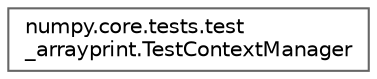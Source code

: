 digraph "Graphical Class Hierarchy"
{
 // LATEX_PDF_SIZE
  bgcolor="transparent";
  edge [fontname=Helvetica,fontsize=10,labelfontname=Helvetica,labelfontsize=10];
  node [fontname=Helvetica,fontsize=10,shape=box,height=0.2,width=0.4];
  rankdir="LR";
  Node0 [id="Node000000",label="numpy.core.tests.test\l_arrayprint.TestContextManager",height=0.2,width=0.4,color="grey40", fillcolor="white", style="filled",URL="$dd/d11/classnumpy_1_1core_1_1tests_1_1test__arrayprint_1_1TestContextManager.html",tooltip=" "];
}
